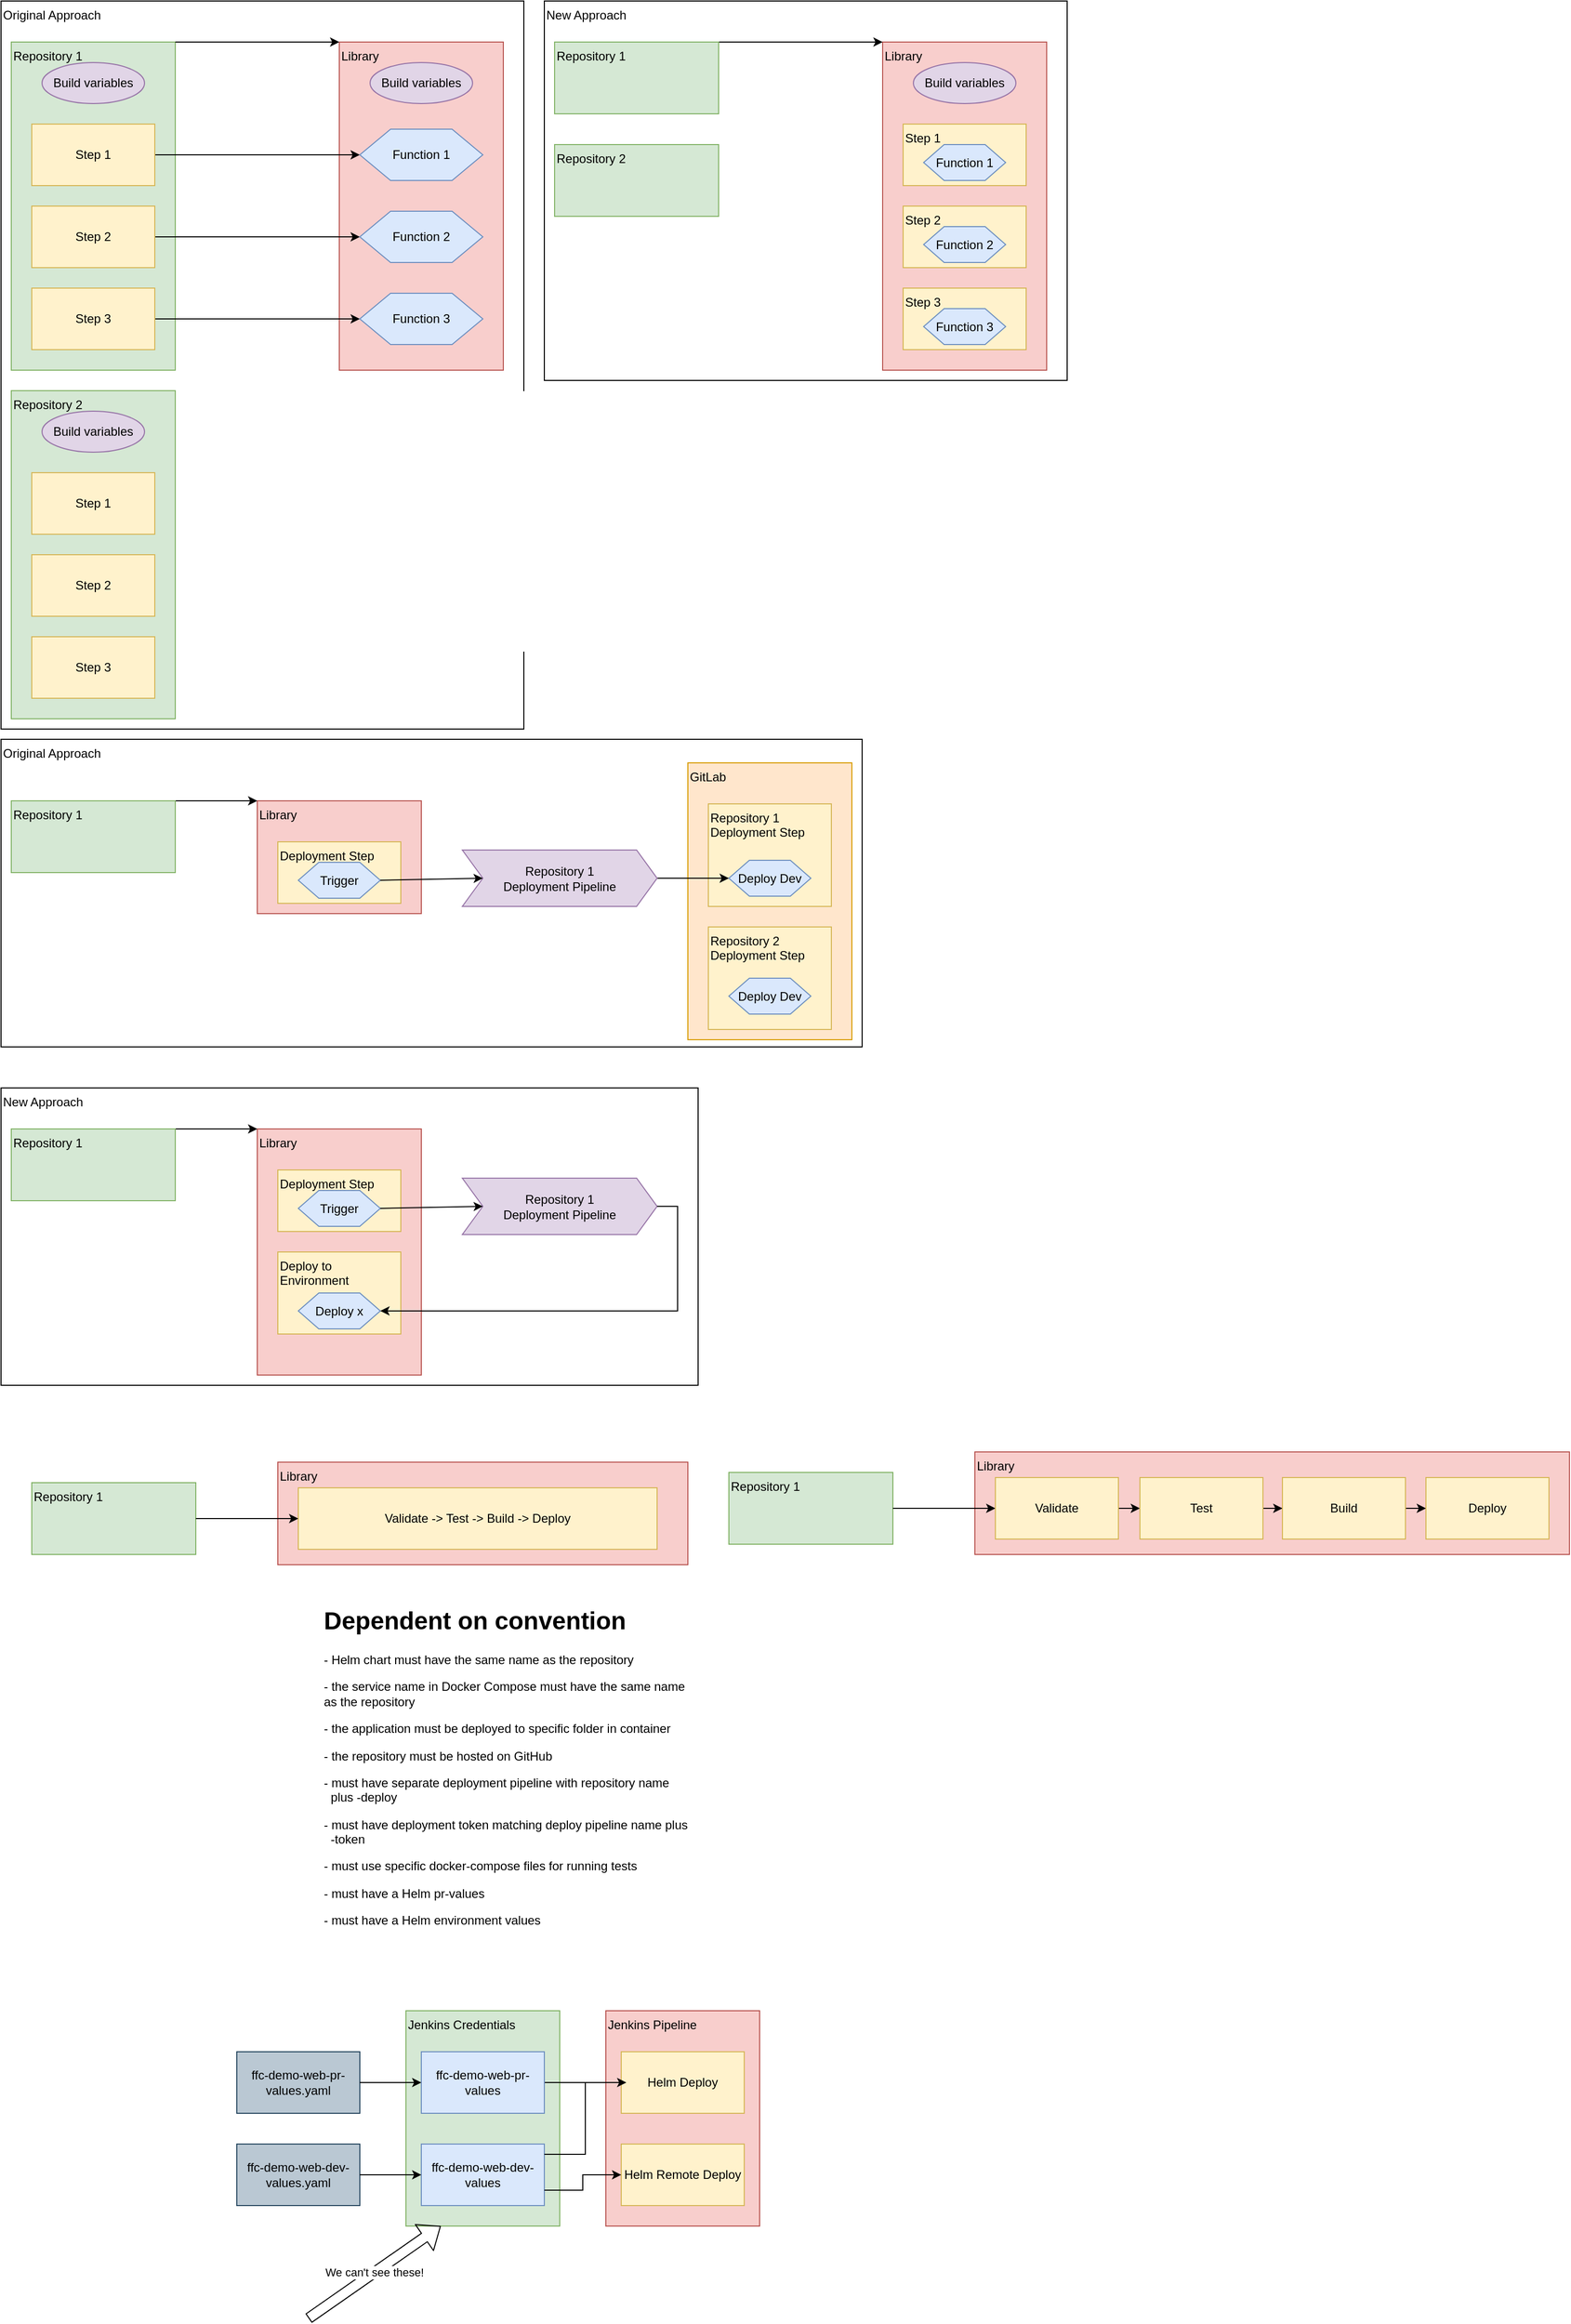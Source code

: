 <mxfile version="12.9.12" type="github">
  <diagram id="1B6gAzek9n9GsTCzchwR" name="Page-1">
    <mxGraphModel dx="1422" dy="1931" grid="1" gridSize="10" guides="1" tooltips="1" connect="1" arrows="1" fold="1" page="1" pageScale="1" pageWidth="827" pageHeight="1169" math="0" shadow="0">
      <root>
        <mxCell id="0" />
        <mxCell id="1" parent="0" />
        <mxCell id="TvVHKVmIdFjz_dwinWHx-97" value="New Approach" style="rounded=0;whiteSpace=wrap;html=1;align=left;verticalAlign=top;" vertex="1" parent="1">
          <mxGeometry x="10" y="-100" width="680" height="290" as="geometry" />
        </mxCell>
        <mxCell id="TvVHKVmIdFjz_dwinWHx-79" value="Original Approach" style="rounded=0;whiteSpace=wrap;html=1;align=left;verticalAlign=top;" vertex="1" parent="1">
          <mxGeometry x="10" y="-440" width="840" height="300" as="geometry" />
        </mxCell>
        <mxCell id="TvVHKVmIdFjz_dwinWHx-26" value="Original Approach" style="rounded=0;whiteSpace=wrap;html=1;align=left;verticalAlign=top;" vertex="1" parent="1">
          <mxGeometry x="10" y="-1160" width="510" height="710" as="geometry" />
        </mxCell>
        <mxCell id="TvVHKVmIdFjz_dwinWHx-14" value="Library" style="rounded=0;whiteSpace=wrap;html=1;align=left;verticalAlign=top;fillColor=#f8cecc;strokeColor=#b85450;" vertex="1" parent="1">
          <mxGeometry x="340" y="-1120" width="160" height="320" as="geometry" />
        </mxCell>
        <mxCell id="TvVHKVmIdFjz_dwinWHx-1" value="Repository 1" style="rounded=0;whiteSpace=wrap;html=1;align=left;verticalAlign=top;fillColor=#d5e8d4;strokeColor=#82b366;" vertex="1" parent="1">
          <mxGeometry x="20" y="-1120" width="160" height="320" as="geometry" />
        </mxCell>
        <mxCell id="TvVHKVmIdFjz_dwinWHx-23" style="edgeStyle=orthogonalEdgeStyle;rounded=0;orthogonalLoop=1;jettySize=auto;html=1;entryX=0;entryY=0.5;entryDx=0;entryDy=0;" edge="1" parent="1" source="TvVHKVmIdFjz_dwinWHx-3" target="TvVHKVmIdFjz_dwinWHx-19">
          <mxGeometry relative="1" as="geometry" />
        </mxCell>
        <mxCell id="TvVHKVmIdFjz_dwinWHx-3" value="Step 1" style="rounded=0;whiteSpace=wrap;html=1;fillColor=#fff2cc;strokeColor=#d6b656;" vertex="1" parent="1">
          <mxGeometry x="40" y="-1040" width="120" height="60" as="geometry" />
        </mxCell>
        <mxCell id="TvVHKVmIdFjz_dwinWHx-4" value="Build variables" style="ellipse;whiteSpace=wrap;html=1;fillColor=#e1d5e7;strokeColor=#9673a6;" vertex="1" parent="1">
          <mxGeometry x="50" y="-1100" width="100" height="40" as="geometry" />
        </mxCell>
        <mxCell id="TvVHKVmIdFjz_dwinWHx-24" style="edgeStyle=orthogonalEdgeStyle;rounded=0;orthogonalLoop=1;jettySize=auto;html=1;exitX=1;exitY=0.5;exitDx=0;exitDy=0;entryX=0;entryY=0.5;entryDx=0;entryDy=0;" edge="1" parent="1" source="TvVHKVmIdFjz_dwinWHx-5" target="TvVHKVmIdFjz_dwinWHx-20">
          <mxGeometry relative="1" as="geometry" />
        </mxCell>
        <mxCell id="TvVHKVmIdFjz_dwinWHx-5" value="Step 2" style="rounded=0;whiteSpace=wrap;html=1;fillColor=#fff2cc;strokeColor=#d6b656;" vertex="1" parent="1">
          <mxGeometry x="40" y="-960" width="120" height="60" as="geometry" />
        </mxCell>
        <mxCell id="TvVHKVmIdFjz_dwinWHx-25" style="edgeStyle=orthogonalEdgeStyle;rounded=0;orthogonalLoop=1;jettySize=auto;html=1;exitX=1;exitY=0.5;exitDx=0;exitDy=0;entryX=0;entryY=0.5;entryDx=0;entryDy=0;" edge="1" parent="1" source="TvVHKVmIdFjz_dwinWHx-7" target="TvVHKVmIdFjz_dwinWHx-21">
          <mxGeometry relative="1" as="geometry">
            <mxPoint x="270" y="-850" as="targetPoint" />
          </mxGeometry>
        </mxCell>
        <mxCell id="TvVHKVmIdFjz_dwinWHx-7" value="Step 3" style="rounded=0;whiteSpace=wrap;html=1;fillColor=#fff2cc;strokeColor=#d6b656;" vertex="1" parent="1">
          <mxGeometry x="40" y="-880" width="120" height="60" as="geometry" />
        </mxCell>
        <mxCell id="TvVHKVmIdFjz_dwinWHx-9" value="Repository 2" style="rounded=0;whiteSpace=wrap;html=1;align=left;verticalAlign=top;fillColor=#d5e8d4;strokeColor=#82b366;" vertex="1" parent="1">
          <mxGeometry x="20" y="-780" width="160" height="320" as="geometry" />
        </mxCell>
        <mxCell id="TvVHKVmIdFjz_dwinWHx-10" value="Step 1" style="rounded=0;whiteSpace=wrap;html=1;fillColor=#fff2cc;strokeColor=#d6b656;" vertex="1" parent="1">
          <mxGeometry x="40" y="-700" width="120" height="60" as="geometry" />
        </mxCell>
        <mxCell id="TvVHKVmIdFjz_dwinWHx-11" value="Build variables" style="ellipse;whiteSpace=wrap;html=1;fillColor=#e1d5e7;strokeColor=#9673a6;" vertex="1" parent="1">
          <mxGeometry x="50" y="-760" width="100" height="40" as="geometry" />
        </mxCell>
        <mxCell id="TvVHKVmIdFjz_dwinWHx-12" value="Step 2" style="rounded=0;whiteSpace=wrap;html=1;fillColor=#fff2cc;strokeColor=#d6b656;" vertex="1" parent="1">
          <mxGeometry x="40" y="-620" width="120" height="60" as="geometry" />
        </mxCell>
        <mxCell id="TvVHKVmIdFjz_dwinWHx-13" value="Step 3" style="rounded=0;whiteSpace=wrap;html=1;fillColor=#fff2cc;strokeColor=#d6b656;" vertex="1" parent="1">
          <mxGeometry x="40" y="-540" width="120" height="60" as="geometry" />
        </mxCell>
        <mxCell id="TvVHKVmIdFjz_dwinWHx-16" value="Build variables" style="ellipse;whiteSpace=wrap;html=1;fillColor=#e1d5e7;strokeColor=#9673a6;" vertex="1" parent="1">
          <mxGeometry x="370" y="-1100" width="100" height="40" as="geometry" />
        </mxCell>
        <mxCell id="TvVHKVmIdFjz_dwinWHx-19" value="Function 1" style="shape=hexagon;perimeter=hexagonPerimeter2;whiteSpace=wrap;html=1;fillColor=#dae8fc;strokeColor=#6c8ebf;" vertex="1" parent="1">
          <mxGeometry x="360" y="-1035" width="120" height="50" as="geometry" />
        </mxCell>
        <mxCell id="TvVHKVmIdFjz_dwinWHx-20" value="Function 2" style="shape=hexagon;perimeter=hexagonPerimeter2;whiteSpace=wrap;html=1;fillColor=#dae8fc;strokeColor=#6c8ebf;" vertex="1" parent="1">
          <mxGeometry x="360" y="-955" width="120" height="50" as="geometry" />
        </mxCell>
        <mxCell id="TvVHKVmIdFjz_dwinWHx-21" value="Function 3" style="shape=hexagon;perimeter=hexagonPerimeter2;whiteSpace=wrap;html=1;fillColor=#dae8fc;strokeColor=#6c8ebf;" vertex="1" parent="1">
          <mxGeometry x="360" y="-875" width="120" height="50" as="geometry" />
        </mxCell>
        <mxCell id="TvVHKVmIdFjz_dwinWHx-27" value="New Approach" style="rounded=0;whiteSpace=wrap;html=1;align=left;verticalAlign=top;" vertex="1" parent="1">
          <mxGeometry x="540" y="-1160" width="510" height="370" as="geometry" />
        </mxCell>
        <mxCell id="TvVHKVmIdFjz_dwinWHx-28" value="Library" style="rounded=0;whiteSpace=wrap;html=1;align=left;verticalAlign=top;fillColor=#f8cecc;strokeColor=#b85450;" vertex="1" parent="1">
          <mxGeometry x="870" y="-1120" width="160" height="320" as="geometry" />
        </mxCell>
        <mxCell id="TvVHKVmIdFjz_dwinWHx-53" style="edgeStyle=orthogonalEdgeStyle;rounded=0;orthogonalLoop=1;jettySize=auto;html=1;exitX=1;exitY=0;exitDx=0;exitDy=0;entryX=0;entryY=0;entryDx=0;entryDy=0;" edge="1" parent="1" source="TvVHKVmIdFjz_dwinWHx-29" target="TvVHKVmIdFjz_dwinWHx-28">
          <mxGeometry relative="1" as="geometry">
            <Array as="points">
              <mxPoint x="790" y="-1120" />
              <mxPoint x="790" y="-1120" />
            </Array>
          </mxGeometry>
        </mxCell>
        <mxCell id="TvVHKVmIdFjz_dwinWHx-29" value="Repository 1" style="rounded=0;whiteSpace=wrap;html=1;align=left;verticalAlign=top;fillColor=#d5e8d4;strokeColor=#82b366;" vertex="1" parent="1">
          <mxGeometry x="550" y="-1120" width="160" height="70" as="geometry" />
        </mxCell>
        <mxCell id="TvVHKVmIdFjz_dwinWHx-31" value="Step 1" style="rounded=0;whiteSpace=wrap;html=1;fillColor=#fff2cc;strokeColor=#d6b656;verticalAlign=top;align=left;" vertex="1" parent="1">
          <mxGeometry x="890" y="-1040" width="120" height="60" as="geometry" />
        </mxCell>
        <mxCell id="TvVHKVmIdFjz_dwinWHx-42" value="Build variables" style="ellipse;whiteSpace=wrap;html=1;fillColor=#e1d5e7;strokeColor=#9673a6;" vertex="1" parent="1">
          <mxGeometry x="900" y="-1100" width="100" height="40" as="geometry" />
        </mxCell>
        <mxCell id="TvVHKVmIdFjz_dwinWHx-43" value="Function 1" style="shape=hexagon;perimeter=hexagonPerimeter2;whiteSpace=wrap;html=1;fillColor=#dae8fc;strokeColor=#6c8ebf;" vertex="1" parent="1">
          <mxGeometry x="910" y="-1020" width="80" height="35" as="geometry" />
        </mxCell>
        <mxCell id="TvVHKVmIdFjz_dwinWHx-47" value="Step 2" style="rounded=0;whiteSpace=wrap;html=1;fillColor=#fff2cc;strokeColor=#d6b656;verticalAlign=top;align=left;" vertex="1" parent="1">
          <mxGeometry x="890" y="-960" width="120" height="60" as="geometry" />
        </mxCell>
        <mxCell id="TvVHKVmIdFjz_dwinWHx-48" value="Step 3" style="rounded=0;whiteSpace=wrap;html=1;fillColor=#fff2cc;strokeColor=#d6b656;verticalAlign=top;align=left;" vertex="1" parent="1">
          <mxGeometry x="890" y="-880" width="120" height="60" as="geometry" />
        </mxCell>
        <mxCell id="TvVHKVmIdFjz_dwinWHx-49" value="Function 2" style="shape=hexagon;perimeter=hexagonPerimeter2;whiteSpace=wrap;html=1;fillColor=#dae8fc;strokeColor=#6c8ebf;" vertex="1" parent="1">
          <mxGeometry x="910" y="-940" width="80" height="35" as="geometry" />
        </mxCell>
        <mxCell id="TvVHKVmIdFjz_dwinWHx-50" value="Function 3" style="shape=hexagon;perimeter=hexagonPerimeter2;whiteSpace=wrap;html=1;fillColor=#dae8fc;strokeColor=#6c8ebf;" vertex="1" parent="1">
          <mxGeometry x="910" y="-860" width="80" height="35" as="geometry" />
        </mxCell>
        <mxCell id="TvVHKVmIdFjz_dwinWHx-52" value="" style="endArrow=classic;html=1;exitX=1;exitY=0;exitDx=0;exitDy=0;entryX=0;entryY=0;entryDx=0;entryDy=0;" edge="1" parent="1" source="TvVHKVmIdFjz_dwinWHx-1" target="TvVHKVmIdFjz_dwinWHx-14">
          <mxGeometry width="50" height="50" relative="1" as="geometry">
            <mxPoint x="210" y="-1040" as="sourcePoint" />
            <mxPoint x="260" y="-1090" as="targetPoint" />
          </mxGeometry>
        </mxCell>
        <mxCell id="TvVHKVmIdFjz_dwinWHx-54" value="Repository 2" style="rounded=0;whiteSpace=wrap;html=1;align=left;verticalAlign=top;fillColor=#d5e8d4;strokeColor=#82b366;" vertex="1" parent="1">
          <mxGeometry x="550" y="-1020" width="160" height="70" as="geometry" />
        </mxCell>
        <mxCell id="TvVHKVmIdFjz_dwinWHx-57" value="Library" style="rounded=0;whiteSpace=wrap;html=1;align=left;verticalAlign=top;fillColor=#f8cecc;strokeColor=#b85450;" vertex="1" parent="1">
          <mxGeometry x="260" y="-380" width="160" height="110" as="geometry" />
        </mxCell>
        <mxCell id="TvVHKVmIdFjz_dwinWHx-58" style="edgeStyle=orthogonalEdgeStyle;rounded=0;orthogonalLoop=1;jettySize=auto;html=1;exitX=1;exitY=0;exitDx=0;exitDy=0;entryX=0;entryY=0;entryDx=0;entryDy=0;" edge="1" parent="1" source="TvVHKVmIdFjz_dwinWHx-59" target="TvVHKVmIdFjz_dwinWHx-57">
          <mxGeometry relative="1" as="geometry">
            <Array as="points">
              <mxPoint x="260" y="-380" />
              <mxPoint x="260" y="-380" />
            </Array>
          </mxGeometry>
        </mxCell>
        <mxCell id="TvVHKVmIdFjz_dwinWHx-59" value="Repository 1" style="rounded=0;whiteSpace=wrap;html=1;align=left;verticalAlign=top;fillColor=#d5e8d4;strokeColor=#82b366;" vertex="1" parent="1">
          <mxGeometry x="20" y="-380" width="160" height="70" as="geometry" />
        </mxCell>
        <mxCell id="TvVHKVmIdFjz_dwinWHx-60" value="Deployment Step" style="rounded=0;whiteSpace=wrap;html=1;fillColor=#fff2cc;strokeColor=#d6b656;verticalAlign=top;align=left;" vertex="1" parent="1">
          <mxGeometry x="280" y="-340" width="120" height="60" as="geometry" />
        </mxCell>
        <mxCell id="TvVHKVmIdFjz_dwinWHx-62" value="Trigger" style="shape=hexagon;perimeter=hexagonPerimeter2;whiteSpace=wrap;html=1;fillColor=#dae8fc;strokeColor=#6c8ebf;" vertex="1" parent="1">
          <mxGeometry x="300" y="-320" width="80" height="35" as="geometry" />
        </mxCell>
        <mxCell id="TvVHKVmIdFjz_dwinWHx-69" value="GitLab" style="rounded=0;whiteSpace=wrap;html=1;align=left;verticalAlign=top;fillColor=#ffe6cc;strokeColor=#d79b00;" vertex="1" parent="1">
          <mxGeometry x="680" y="-417" width="160" height="270" as="geometry" />
        </mxCell>
        <mxCell id="TvVHKVmIdFjz_dwinWHx-70" value="Repository 1&lt;br&gt;Deployment Step" style="rounded=0;whiteSpace=wrap;html=1;fillColor=#fff2cc;strokeColor=#d6b656;verticalAlign=top;align=left;" vertex="1" parent="1">
          <mxGeometry x="700" y="-377" width="120" height="100" as="geometry" />
        </mxCell>
        <mxCell id="TvVHKVmIdFjz_dwinWHx-71" value="Deploy Dev" style="shape=hexagon;perimeter=hexagonPerimeter2;whiteSpace=wrap;html=1;fillColor=#dae8fc;strokeColor=#6c8ebf;" vertex="1" parent="1">
          <mxGeometry x="720" y="-322" width="80" height="35" as="geometry" />
        </mxCell>
        <mxCell id="TvVHKVmIdFjz_dwinWHx-72" value="Repository 2&lt;br&gt;Deployment Step" style="rounded=0;whiteSpace=wrap;html=1;fillColor=#fff2cc;strokeColor=#d6b656;verticalAlign=top;align=left;" vertex="1" parent="1">
          <mxGeometry x="700" y="-257" width="120" height="100" as="geometry" />
        </mxCell>
        <mxCell id="TvVHKVmIdFjz_dwinWHx-73" value="Deploy Dev" style="shape=hexagon;perimeter=hexagonPerimeter2;whiteSpace=wrap;html=1;fillColor=#dae8fc;strokeColor=#6c8ebf;" vertex="1" parent="1">
          <mxGeometry x="720" y="-207" width="80" height="35" as="geometry" />
        </mxCell>
        <mxCell id="TvVHKVmIdFjz_dwinWHx-78" style="edgeStyle=orthogonalEdgeStyle;rounded=0;orthogonalLoop=1;jettySize=auto;html=1;exitX=1;exitY=0.5;exitDx=0;exitDy=0;entryX=0;entryY=0.5;entryDx=0;entryDy=0;" edge="1" parent="1" source="TvVHKVmIdFjz_dwinWHx-75" target="TvVHKVmIdFjz_dwinWHx-71">
          <mxGeometry relative="1" as="geometry" />
        </mxCell>
        <mxCell id="TvVHKVmIdFjz_dwinWHx-75" value="Repository 1 &lt;br&gt;Deployment Pipeline" style="shape=step;perimeter=stepPerimeter;whiteSpace=wrap;html=1;fixedSize=1;align=center;fillColor=#e1d5e7;strokeColor=#9673a6;" vertex="1" parent="1">
          <mxGeometry x="460" y="-332" width="190" height="55" as="geometry" />
        </mxCell>
        <mxCell id="TvVHKVmIdFjz_dwinWHx-76" value="" style="endArrow=classic;html=1;exitX=1;exitY=0.5;exitDx=0;exitDy=0;entryX=0;entryY=0.5;entryDx=0;entryDy=0;" edge="1" parent="1" source="TvVHKVmIdFjz_dwinWHx-62" target="TvVHKVmIdFjz_dwinWHx-75">
          <mxGeometry width="50" height="50" relative="1" as="geometry">
            <mxPoint x="390" y="-350" as="sourcePoint" />
            <mxPoint x="440" y="-400" as="targetPoint" />
          </mxGeometry>
        </mxCell>
        <mxCell id="TvVHKVmIdFjz_dwinWHx-81" value="Library" style="rounded=0;whiteSpace=wrap;html=1;align=left;verticalAlign=top;fillColor=#f8cecc;strokeColor=#b85450;" vertex="1" parent="1">
          <mxGeometry x="260" y="-60" width="160" height="240" as="geometry" />
        </mxCell>
        <mxCell id="TvVHKVmIdFjz_dwinWHx-82" style="edgeStyle=orthogonalEdgeStyle;rounded=0;orthogonalLoop=1;jettySize=auto;html=1;exitX=1;exitY=0;exitDx=0;exitDy=0;entryX=0;entryY=0;entryDx=0;entryDy=0;" edge="1" parent="1" source="TvVHKVmIdFjz_dwinWHx-83" target="TvVHKVmIdFjz_dwinWHx-81">
          <mxGeometry relative="1" as="geometry">
            <Array as="points">
              <mxPoint x="260" y="-60" />
              <mxPoint x="260" y="-60" />
            </Array>
          </mxGeometry>
        </mxCell>
        <mxCell id="TvVHKVmIdFjz_dwinWHx-83" value="Repository 1" style="rounded=0;whiteSpace=wrap;html=1;align=left;verticalAlign=top;fillColor=#d5e8d4;strokeColor=#82b366;" vertex="1" parent="1">
          <mxGeometry x="20" y="-60" width="160" height="70" as="geometry" />
        </mxCell>
        <mxCell id="TvVHKVmIdFjz_dwinWHx-84" value="Deployment Step" style="rounded=0;whiteSpace=wrap;html=1;fillColor=#fff2cc;strokeColor=#d6b656;verticalAlign=top;align=left;" vertex="1" parent="1">
          <mxGeometry x="280" y="-20" width="120" height="60" as="geometry" />
        </mxCell>
        <mxCell id="TvVHKVmIdFjz_dwinWHx-85" value="Trigger" style="shape=hexagon;perimeter=hexagonPerimeter2;whiteSpace=wrap;html=1;fillColor=#dae8fc;strokeColor=#6c8ebf;" vertex="1" parent="1">
          <mxGeometry x="300" width="80" height="35" as="geometry" />
        </mxCell>
        <mxCell id="TvVHKVmIdFjz_dwinWHx-92" value="Repository 1 &lt;br&gt;Deployment Pipeline" style="shape=step;perimeter=stepPerimeter;whiteSpace=wrap;html=1;fixedSize=1;align=center;fillColor=#e1d5e7;strokeColor=#9673a6;" vertex="1" parent="1">
          <mxGeometry x="460" y="-12" width="190" height="55" as="geometry" />
        </mxCell>
        <mxCell id="TvVHKVmIdFjz_dwinWHx-93" value="" style="endArrow=classic;html=1;exitX=1;exitY=0.5;exitDx=0;exitDy=0;entryX=0;entryY=0.5;entryDx=0;entryDy=0;" edge="1" parent="1" source="TvVHKVmIdFjz_dwinWHx-85" target="TvVHKVmIdFjz_dwinWHx-92">
          <mxGeometry width="50" height="50" relative="1" as="geometry">
            <mxPoint x="390" y="-30" as="sourcePoint" />
            <mxPoint x="440" y="-80" as="targetPoint" />
          </mxGeometry>
        </mxCell>
        <mxCell id="TvVHKVmIdFjz_dwinWHx-94" value="Deploy to Environment" style="rounded=0;whiteSpace=wrap;html=1;fillColor=#fff2cc;strokeColor=#d6b656;verticalAlign=top;align=left;" vertex="1" parent="1">
          <mxGeometry x="280" y="60" width="120" height="80" as="geometry" />
        </mxCell>
        <mxCell id="TvVHKVmIdFjz_dwinWHx-96" value="Deploy x" style="shape=hexagon;perimeter=hexagonPerimeter2;whiteSpace=wrap;html=1;fillColor=#dae8fc;strokeColor=#6c8ebf;" vertex="1" parent="1">
          <mxGeometry x="300" y="100" width="80" height="35" as="geometry" />
        </mxCell>
        <mxCell id="TvVHKVmIdFjz_dwinWHx-91" style="edgeStyle=orthogonalEdgeStyle;rounded=0;orthogonalLoop=1;jettySize=auto;html=1;exitX=1;exitY=0.5;exitDx=0;exitDy=0;entryX=1;entryY=0.5;entryDx=0;entryDy=0;" edge="1" parent="1" source="TvVHKVmIdFjz_dwinWHx-92" target="TvVHKVmIdFjz_dwinWHx-96">
          <mxGeometry relative="1" as="geometry">
            <mxPoint x="720" y="15.5" as="targetPoint" />
          </mxGeometry>
        </mxCell>
        <mxCell id="TvVHKVmIdFjz_dwinWHx-98" value="Repository 1" style="rounded=0;whiteSpace=wrap;html=1;align=left;verticalAlign=top;fillColor=#d5e8d4;strokeColor=#82b366;" vertex="1" parent="1">
          <mxGeometry x="40" y="285" width="160" height="70" as="geometry" />
        </mxCell>
        <mxCell id="TvVHKVmIdFjz_dwinWHx-99" value="Library" style="rounded=0;whiteSpace=wrap;html=1;align=left;verticalAlign=top;fillColor=#f8cecc;strokeColor=#b85450;" vertex="1" parent="1">
          <mxGeometry x="280" y="265" width="400" height="100" as="geometry" />
        </mxCell>
        <mxCell id="TvVHKVmIdFjz_dwinWHx-100" value="Validate -&amp;gt; Test -&amp;gt; Build -&amp;gt; Deploy" style="rounded=0;whiteSpace=wrap;html=1;fillColor=#fff2cc;strokeColor=#d6b656;verticalAlign=middle;align=center;" vertex="1" parent="1">
          <mxGeometry x="300" y="290" width="350" height="60" as="geometry" />
        </mxCell>
        <mxCell id="TvVHKVmIdFjz_dwinWHx-101" value="" style="edgeStyle=orthogonalEdgeStyle;rounded=0;orthogonalLoop=1;jettySize=auto;html=1;entryX=0;entryY=0.5;entryDx=0;entryDy=0;" edge="1" parent="1" source="TvVHKVmIdFjz_dwinWHx-98" target="TvVHKVmIdFjz_dwinWHx-100">
          <mxGeometry relative="1" as="geometry" />
        </mxCell>
        <mxCell id="TvVHKVmIdFjz_dwinWHx-102" value="&lt;h1&gt;Dependent on convention&lt;/h1&gt;&lt;p&gt;- Helm chart must have the same name as the repository&lt;/p&gt;&lt;p&gt;&lt;span&gt;- the service name in Docker Compose must have the same name as the repository&lt;/span&gt;&lt;/p&gt;&lt;p&gt;&lt;span&gt;- the application must be deployed to specific folder in container&lt;/span&gt;&lt;/p&gt;&lt;p&gt;&lt;span&gt;- the repository must be hosted on GitHub&lt;/span&gt;&lt;/p&gt;&lt;p&gt;&lt;span&gt;- must have separate deployment pipeline with repository name&amp;nbsp; &amp;nbsp; &amp;nbsp; &amp;nbsp; &amp;nbsp; plus -deploy&lt;/span&gt;&lt;/p&gt;&lt;p&gt;&lt;span&gt;- must have deployment token matching deploy pipeline name plus&amp;nbsp; &amp;nbsp; -token&lt;/span&gt;&lt;/p&gt;&lt;p&gt;&lt;span&gt;- must use specific docker-compose files for running tests&lt;/span&gt;&lt;/p&gt;&lt;p&gt;&lt;span&gt;- must have a Helm pr-values&lt;/span&gt;&lt;/p&gt;&lt;p&gt;&lt;span&gt;- must have a Helm environment values&amp;nbsp;&lt;/span&gt;&lt;/p&gt;&lt;p&gt;&lt;/p&gt;" style="text;html=1;strokeColor=none;fillColor=none;spacing=5;spacingTop=-20;whiteSpace=wrap;overflow=hidden;rounded=0;align=left;" vertex="1" parent="1">
          <mxGeometry x="320" y="400" width="370" height="370" as="geometry" />
        </mxCell>
        <mxCell id="TvVHKVmIdFjz_dwinWHx-104" value="Repository 1" style="rounded=0;whiteSpace=wrap;html=1;align=left;verticalAlign=top;fillColor=#d5e8d4;strokeColor=#82b366;" vertex="1" parent="1">
          <mxGeometry x="720" y="275" width="160" height="70" as="geometry" />
        </mxCell>
        <mxCell id="TvVHKVmIdFjz_dwinWHx-105" value="Library" style="rounded=0;whiteSpace=wrap;html=1;align=left;verticalAlign=top;fillColor=#f8cecc;strokeColor=#b85450;" vertex="1" parent="1">
          <mxGeometry x="960" y="255" width="580" height="100" as="geometry" />
        </mxCell>
        <mxCell id="TvVHKVmIdFjz_dwinWHx-107" value="" style="edgeStyle=orthogonalEdgeStyle;rounded=0;orthogonalLoop=1;jettySize=auto;html=1;entryX=0;entryY=0.5;entryDx=0;entryDy=0;" edge="1" parent="1" source="TvVHKVmIdFjz_dwinWHx-104">
          <mxGeometry relative="1" as="geometry">
            <mxPoint x="980" y="310" as="targetPoint" />
          </mxGeometry>
        </mxCell>
        <mxCell id="TvVHKVmIdFjz_dwinWHx-110" value="" style="edgeStyle=orthogonalEdgeStyle;rounded=0;orthogonalLoop=1;jettySize=auto;html=1;" edge="1" parent="1" source="TvVHKVmIdFjz_dwinWHx-108" target="TvVHKVmIdFjz_dwinWHx-109">
          <mxGeometry relative="1" as="geometry" />
        </mxCell>
        <mxCell id="TvVHKVmIdFjz_dwinWHx-108" value="Validate" style="rounded=0;whiteSpace=wrap;html=1;fillColor=#fff2cc;strokeColor=#d6b656;verticalAlign=middle;align=center;" vertex="1" parent="1">
          <mxGeometry x="980" y="280" width="120" height="60" as="geometry" />
        </mxCell>
        <mxCell id="TvVHKVmIdFjz_dwinWHx-112" value="" style="edgeStyle=orthogonalEdgeStyle;rounded=0;orthogonalLoop=1;jettySize=auto;html=1;" edge="1" parent="1" source="TvVHKVmIdFjz_dwinWHx-109" target="TvVHKVmIdFjz_dwinWHx-111">
          <mxGeometry relative="1" as="geometry" />
        </mxCell>
        <mxCell id="TvVHKVmIdFjz_dwinWHx-109" value="Test" style="rounded=0;whiteSpace=wrap;html=1;fillColor=#fff2cc;strokeColor=#d6b656;verticalAlign=middle;align=center;" vertex="1" parent="1">
          <mxGeometry x="1121" y="280" width="120" height="60" as="geometry" />
        </mxCell>
        <mxCell id="TvVHKVmIdFjz_dwinWHx-114" value="" style="edgeStyle=orthogonalEdgeStyle;rounded=0;orthogonalLoop=1;jettySize=auto;html=1;" edge="1" parent="1" source="TvVHKVmIdFjz_dwinWHx-111" target="TvVHKVmIdFjz_dwinWHx-113">
          <mxGeometry relative="1" as="geometry" />
        </mxCell>
        <mxCell id="TvVHKVmIdFjz_dwinWHx-111" value="Build" style="rounded=0;whiteSpace=wrap;html=1;fillColor=#fff2cc;strokeColor=#d6b656;verticalAlign=middle;align=center;" vertex="1" parent="1">
          <mxGeometry x="1260" y="280" width="120" height="60" as="geometry" />
        </mxCell>
        <mxCell id="TvVHKVmIdFjz_dwinWHx-113" value="Deploy" style="rounded=0;whiteSpace=wrap;html=1;fillColor=#fff2cc;strokeColor=#d6b656;verticalAlign=middle;align=center;" vertex="1" parent="1">
          <mxGeometry x="1400" y="280" width="120" height="60" as="geometry" />
        </mxCell>
        <mxCell id="TvVHKVmIdFjz_dwinWHx-115" value="ffc-demo-web-pr-values.yaml" style="rounded=0;whiteSpace=wrap;html=1;align=center;fillColor=#bac8d3;strokeColor=#23445d;" vertex="1" parent="1">
          <mxGeometry x="240" y="840" width="120" height="60" as="geometry" />
        </mxCell>
        <mxCell id="TvVHKVmIdFjz_dwinWHx-116" value="ffc-demo-web-dev-values.yaml" style="rounded=0;whiteSpace=wrap;html=1;align=center;fillColor=#bac8d3;strokeColor=#23445d;" vertex="1" parent="1">
          <mxGeometry x="240" y="930" width="120" height="60" as="geometry" />
        </mxCell>
        <mxCell id="TvVHKVmIdFjz_dwinWHx-117" value="Jenkins Credentials" style="rounded=0;whiteSpace=wrap;html=1;align=left;verticalAlign=top;fillColor=#d5e8d4;strokeColor=#82b366;" vertex="1" parent="1">
          <mxGeometry x="405" y="800" width="150" height="210" as="geometry" />
        </mxCell>
        <mxCell id="TvVHKVmIdFjz_dwinWHx-125" style="edgeStyle=orthogonalEdgeStyle;rounded=0;orthogonalLoop=1;jettySize=auto;html=1;entryX=0;entryY=0.5;entryDx=0;entryDy=0;" edge="1" parent="1" source="TvVHKVmIdFjz_dwinWHx-118" target="TvVHKVmIdFjz_dwinWHx-123">
          <mxGeometry relative="1" as="geometry" />
        </mxCell>
        <mxCell id="TvVHKVmIdFjz_dwinWHx-118" value="ffc-demo-web-pr-values" style="rounded=0;whiteSpace=wrap;html=1;align=center;fillColor=#dae8fc;strokeColor=#6c8ebf;" vertex="1" parent="1">
          <mxGeometry x="420" y="840" width="120" height="60" as="geometry" />
        </mxCell>
        <mxCell id="TvVHKVmIdFjz_dwinWHx-119" value="ffc-demo-web-dev-values" style="rounded=0;whiteSpace=wrap;html=1;align=center;fillColor=#dae8fc;strokeColor=#6c8ebf;" vertex="1" parent="1">
          <mxGeometry x="420" y="930" width="120" height="60" as="geometry" />
        </mxCell>
        <mxCell id="TvVHKVmIdFjz_dwinWHx-121" style="edgeStyle=orthogonalEdgeStyle;rounded=0;orthogonalLoop=1;jettySize=auto;html=1;entryX=0;entryY=0.5;entryDx=0;entryDy=0;" edge="1" parent="1" source="TvVHKVmIdFjz_dwinWHx-116" target="TvVHKVmIdFjz_dwinWHx-119">
          <mxGeometry relative="1" as="geometry" />
        </mxCell>
        <mxCell id="TvVHKVmIdFjz_dwinWHx-120" style="edgeStyle=orthogonalEdgeStyle;rounded=0;orthogonalLoop=1;jettySize=auto;html=1;entryX=0;entryY=0.5;entryDx=0;entryDy=0;" edge="1" parent="1" source="TvVHKVmIdFjz_dwinWHx-115" target="TvVHKVmIdFjz_dwinWHx-118">
          <mxGeometry relative="1" as="geometry" />
        </mxCell>
        <mxCell id="TvVHKVmIdFjz_dwinWHx-122" value="Jenkins Pipeline" style="rounded=0;whiteSpace=wrap;html=1;align=left;verticalAlign=top;fillColor=#f8cecc;strokeColor=#b85450;" vertex="1" parent="1">
          <mxGeometry x="600" y="800" width="150" height="210" as="geometry" />
        </mxCell>
        <mxCell id="TvVHKVmIdFjz_dwinWHx-123" value="Helm Deploy" style="rounded=0;whiteSpace=wrap;html=1;align=center;fillColor=#fff2cc;strokeColor=#d6b656;" vertex="1" parent="1">
          <mxGeometry x="615" y="840" width="120" height="60" as="geometry" />
        </mxCell>
        <mxCell id="TvVHKVmIdFjz_dwinWHx-124" value="Helm Remote Deploy" style="rounded=0;whiteSpace=wrap;html=1;align=center;fillColor=#fff2cc;strokeColor=#d6b656;" vertex="1" parent="1">
          <mxGeometry x="615" y="930" width="120" height="60" as="geometry" />
        </mxCell>
        <mxCell id="TvVHKVmIdFjz_dwinWHx-126" style="edgeStyle=orthogonalEdgeStyle;rounded=0;orthogonalLoop=1;jettySize=auto;html=1;" edge="1" parent="1" source="TvVHKVmIdFjz_dwinWHx-119">
          <mxGeometry relative="1" as="geometry">
            <mxPoint x="620" y="870" as="targetPoint" />
            <Array as="points">
              <mxPoint x="580" y="940" />
              <mxPoint x="580" y="870" />
            </Array>
          </mxGeometry>
        </mxCell>
        <mxCell id="TvVHKVmIdFjz_dwinWHx-127" style="edgeStyle=orthogonalEdgeStyle;rounded=0;orthogonalLoop=1;jettySize=auto;html=1;exitX=1;exitY=0.75;exitDx=0;exitDy=0;entryX=0;entryY=0.5;entryDx=0;entryDy=0;" edge="1" parent="1" source="TvVHKVmIdFjz_dwinWHx-119" target="TvVHKVmIdFjz_dwinWHx-124">
          <mxGeometry relative="1" as="geometry" />
        </mxCell>
        <mxCell id="TvVHKVmIdFjz_dwinWHx-128" value="We can&#39;t see these!" style="shape=flexArrow;endArrow=classic;html=1;" edge="1" parent="1">
          <mxGeometry width="50" height="50" relative="1" as="geometry">
            <mxPoint x="310" y="1100" as="sourcePoint" />
            <mxPoint x="439" y="1010" as="targetPoint" />
          </mxGeometry>
        </mxCell>
      </root>
    </mxGraphModel>
  </diagram>
</mxfile>
